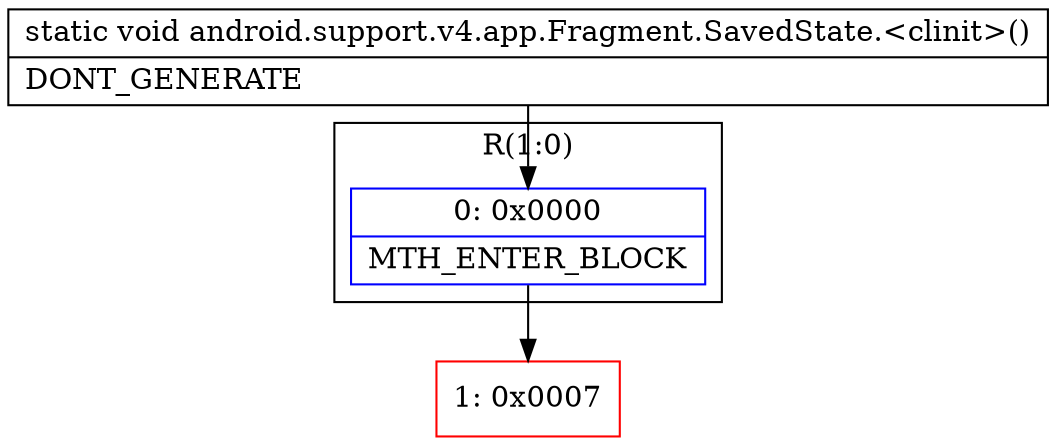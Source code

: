 digraph "CFG forandroid.support.v4.app.Fragment.SavedState.\<clinit\>()V" {
subgraph cluster_Region_2119939405 {
label = "R(1:0)";
node [shape=record,color=blue];
Node_0 [shape=record,label="{0\:\ 0x0000|MTH_ENTER_BLOCK\l}"];
}
Node_1 [shape=record,color=red,label="{1\:\ 0x0007}"];
MethodNode[shape=record,label="{static void android.support.v4.app.Fragment.SavedState.\<clinit\>()  | DONT_GENERATE\l}"];
MethodNode -> Node_0;
Node_0 -> Node_1;
}

